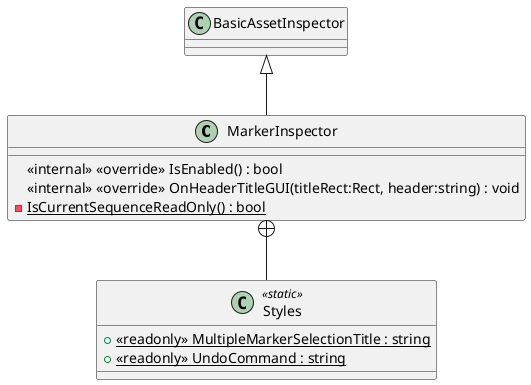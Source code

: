 @startuml
class MarkerInspector {
    <<internal>> <<override>> IsEnabled() : bool
    <<internal>> <<override>> OnHeaderTitleGUI(titleRect:Rect, header:string) : void
    {static} - IsCurrentSequenceReadOnly() : bool
}
class Styles <<static>> {
    + {static} <<readonly>> MultipleMarkerSelectionTitle : string
    + {static} <<readonly>> UndoCommand : string
}
BasicAssetInspector <|-- MarkerInspector
MarkerInspector +-- Styles
@enduml

